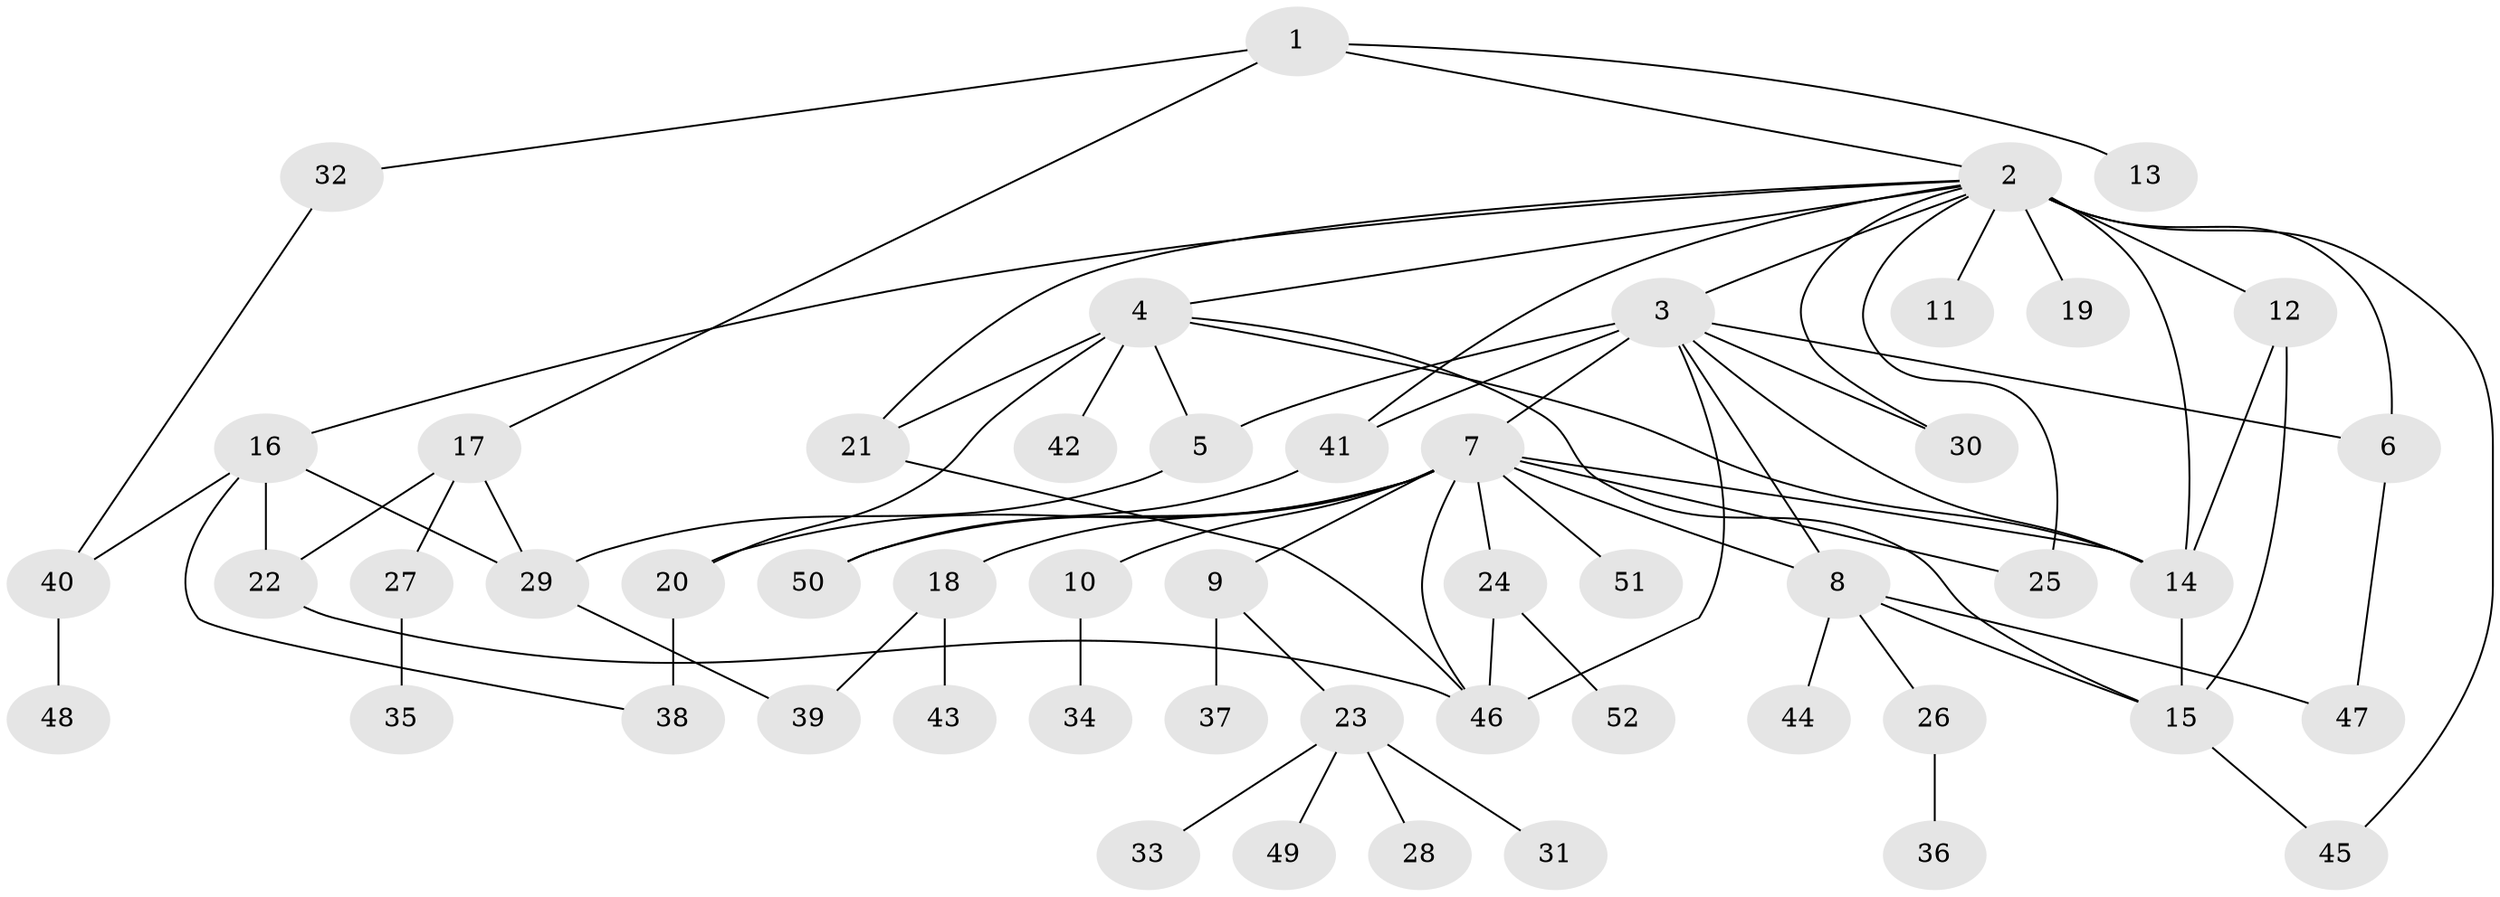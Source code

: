 // original degree distribution, {5: 0.019801980198019802, 20: 0.009900990099009901, 13: 0.019801980198019802, 10: 0.009900990099009901, 7: 0.0297029702970297, 1: 0.46534653465346537, 3: 0.13861386138613863, 2: 0.22772277227722773, 6: 0.019801980198019802, 8: 0.009900990099009901, 4: 0.04950495049504951}
// Generated by graph-tools (version 1.1) at 2025/35/03/09/25 02:35:31]
// undirected, 52 vertices, 79 edges
graph export_dot {
graph [start="1"]
  node [color=gray90,style=filled];
  1;
  2;
  3;
  4;
  5;
  6;
  7;
  8;
  9;
  10;
  11;
  12;
  13;
  14;
  15;
  16;
  17;
  18;
  19;
  20;
  21;
  22;
  23;
  24;
  25;
  26;
  27;
  28;
  29;
  30;
  31;
  32;
  33;
  34;
  35;
  36;
  37;
  38;
  39;
  40;
  41;
  42;
  43;
  44;
  45;
  46;
  47;
  48;
  49;
  50;
  51;
  52;
  1 -- 2 [weight=1.0];
  1 -- 13 [weight=1.0];
  1 -- 17 [weight=1.0];
  1 -- 32 [weight=1.0];
  2 -- 3 [weight=1.0];
  2 -- 4 [weight=1.0];
  2 -- 6 [weight=2.0];
  2 -- 11 [weight=1.0];
  2 -- 12 [weight=5.0];
  2 -- 14 [weight=1.0];
  2 -- 16 [weight=1.0];
  2 -- 19 [weight=1.0];
  2 -- 21 [weight=1.0];
  2 -- 25 [weight=1.0];
  2 -- 30 [weight=1.0];
  2 -- 41 [weight=1.0];
  2 -- 45 [weight=1.0];
  3 -- 5 [weight=1.0];
  3 -- 6 [weight=4.0];
  3 -- 7 [weight=1.0];
  3 -- 8 [weight=1.0];
  3 -- 14 [weight=1.0];
  3 -- 30 [weight=1.0];
  3 -- 41 [weight=1.0];
  3 -- 46 [weight=1.0];
  4 -- 5 [weight=1.0];
  4 -- 14 [weight=1.0];
  4 -- 15 [weight=1.0];
  4 -- 20 [weight=1.0];
  4 -- 21 [weight=1.0];
  4 -- 42 [weight=2.0];
  5 -- 29 [weight=4.0];
  6 -- 47 [weight=1.0];
  7 -- 8 [weight=1.0];
  7 -- 9 [weight=1.0];
  7 -- 10 [weight=1.0];
  7 -- 14 [weight=1.0];
  7 -- 18 [weight=1.0];
  7 -- 20 [weight=1.0];
  7 -- 24 [weight=1.0];
  7 -- 25 [weight=1.0];
  7 -- 46 [weight=1.0];
  7 -- 50 [weight=1.0];
  7 -- 51 [weight=1.0];
  8 -- 15 [weight=1.0];
  8 -- 26 [weight=1.0];
  8 -- 44 [weight=1.0];
  8 -- 47 [weight=1.0];
  9 -- 23 [weight=1.0];
  9 -- 37 [weight=1.0];
  10 -- 34 [weight=1.0];
  12 -- 14 [weight=1.0];
  12 -- 15 [weight=1.0];
  14 -- 15 [weight=1.0];
  15 -- 45 [weight=1.0];
  16 -- 22 [weight=3.0];
  16 -- 29 [weight=1.0];
  16 -- 38 [weight=1.0];
  16 -- 40 [weight=1.0];
  17 -- 22 [weight=1.0];
  17 -- 27 [weight=2.0];
  17 -- 29 [weight=2.0];
  18 -- 39 [weight=1.0];
  18 -- 43 [weight=1.0];
  20 -- 38 [weight=2.0];
  21 -- 46 [weight=1.0];
  22 -- 46 [weight=1.0];
  23 -- 28 [weight=1.0];
  23 -- 31 [weight=1.0];
  23 -- 33 [weight=1.0];
  23 -- 49 [weight=1.0];
  24 -- 46 [weight=1.0];
  24 -- 52 [weight=1.0];
  26 -- 36 [weight=1.0];
  27 -- 35 [weight=1.0];
  29 -- 39 [weight=1.0];
  32 -- 40 [weight=1.0];
  40 -- 48 [weight=1.0];
  41 -- 50 [weight=1.0];
}
